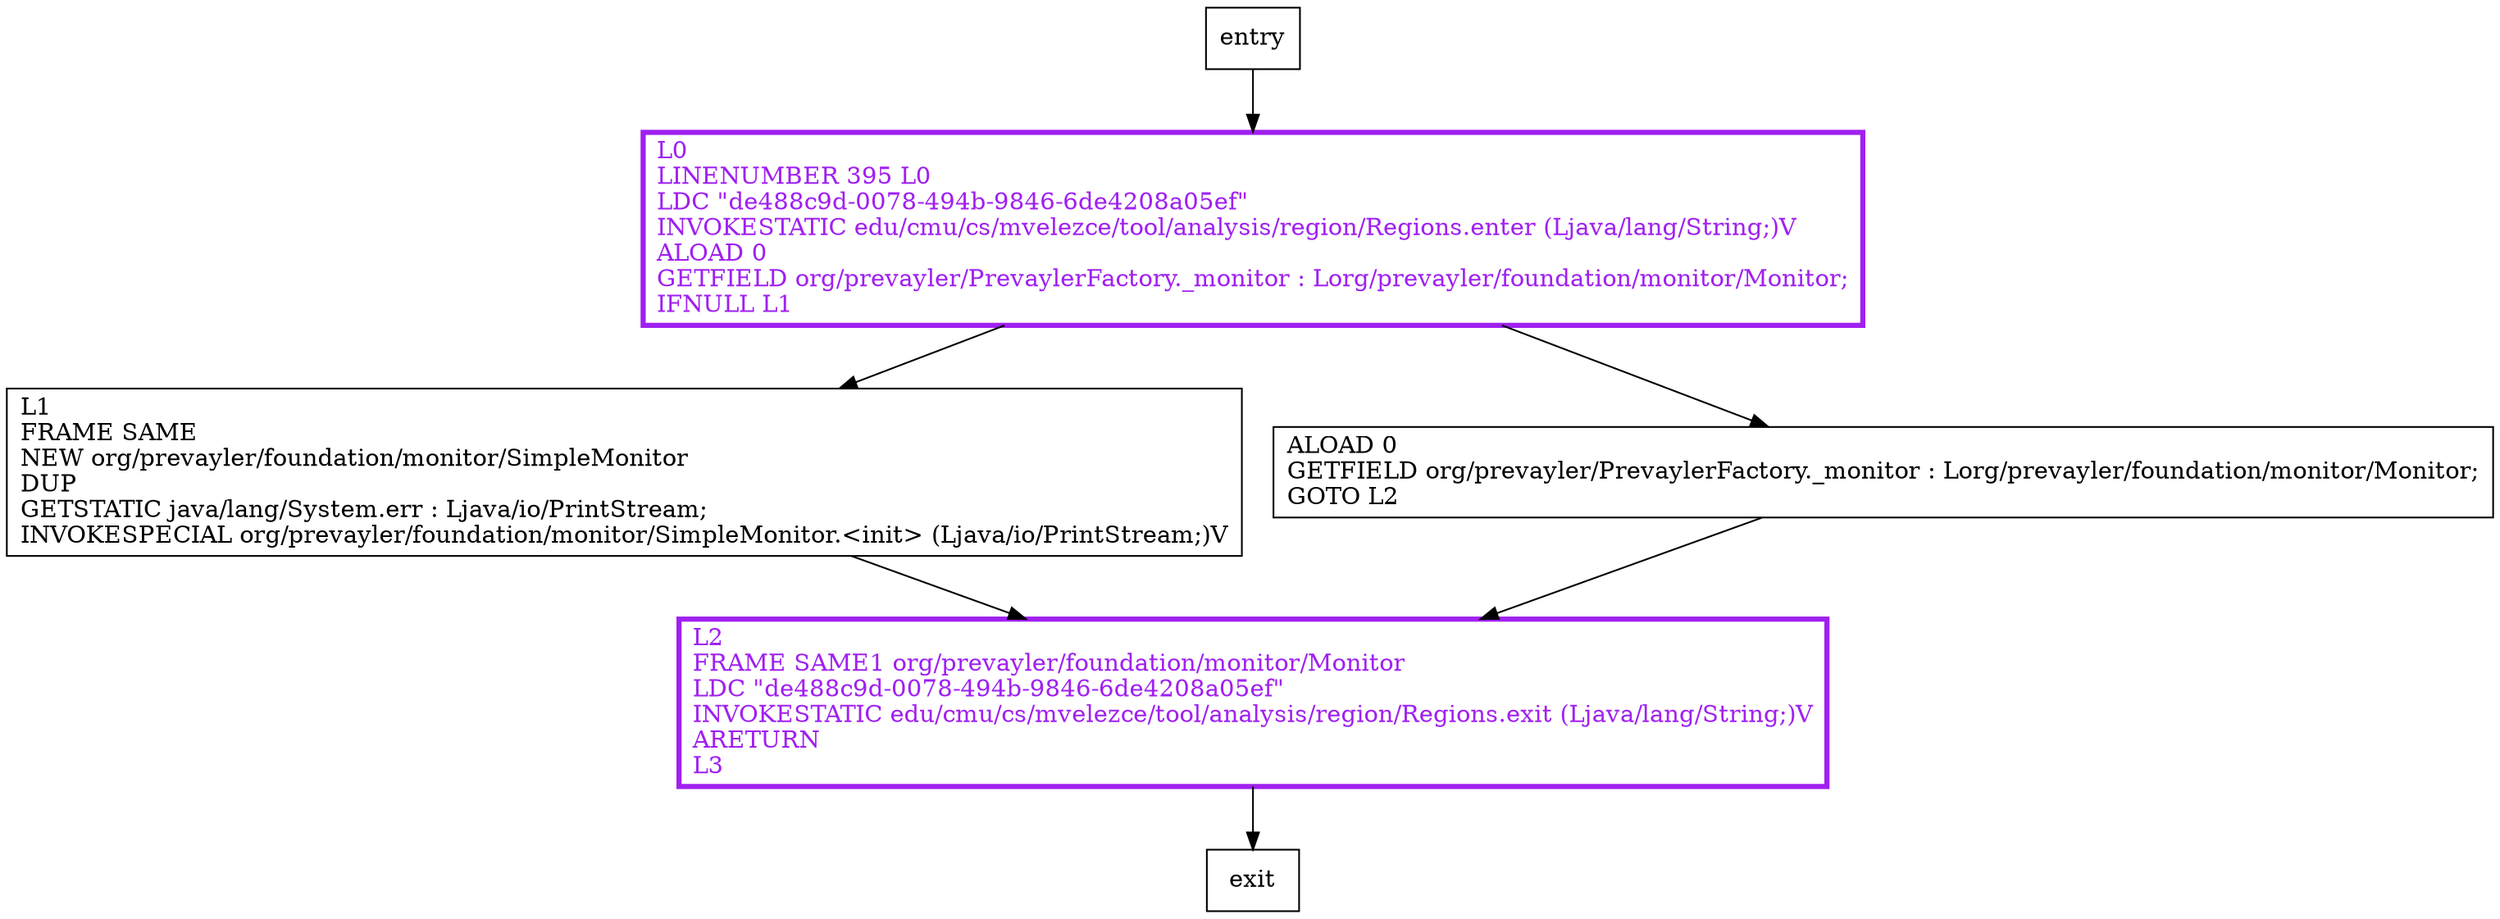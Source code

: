 digraph monitor {
node [shape=record];
1049817027 [label="L0\lLINENUMBER 395 L0\lLDC \"de488c9d-0078-494b-9846-6de4208a05ef\"\lINVOKESTATIC edu/cmu/cs/mvelezce/tool/analysis/region/Regions.enter (Ljava/lang/String;)V\lALOAD 0\lGETFIELD org/prevayler/PrevaylerFactory._monitor : Lorg/prevayler/foundation/monitor/Monitor;\lIFNULL L1\l"];
776700275 [label="L2\lFRAME SAME1 org/prevayler/foundation/monitor/Monitor\lLDC \"de488c9d-0078-494b-9846-6de4208a05ef\"\lINVOKESTATIC edu/cmu/cs/mvelezce/tool/analysis/region/Regions.exit (Ljava/lang/String;)V\lARETURN\lL3\l"];
23211803 [label="L1\lFRAME SAME\lNEW org/prevayler/foundation/monitor/SimpleMonitor\lDUP\lGETSTATIC java/lang/System.err : Ljava/io/PrintStream;\lINVOKESPECIAL org/prevayler/foundation/monitor/SimpleMonitor.\<init\> (Ljava/io/PrintStream;)V\l"];
1923598304 [label="ALOAD 0\lGETFIELD org/prevayler/PrevaylerFactory._monitor : Lorg/prevayler/foundation/monitor/Monitor;\lGOTO L2\l"];
entry;
exit;
entry -> 1049817027;
1049817027 -> 23211803;
1049817027 -> 1923598304;
776700275 -> exit;
23211803 -> 776700275;
1923598304 -> 776700275;
1049817027[fontcolor="purple", penwidth=3, color="purple"];
776700275[fontcolor="purple", penwidth=3, color="purple"];
}

